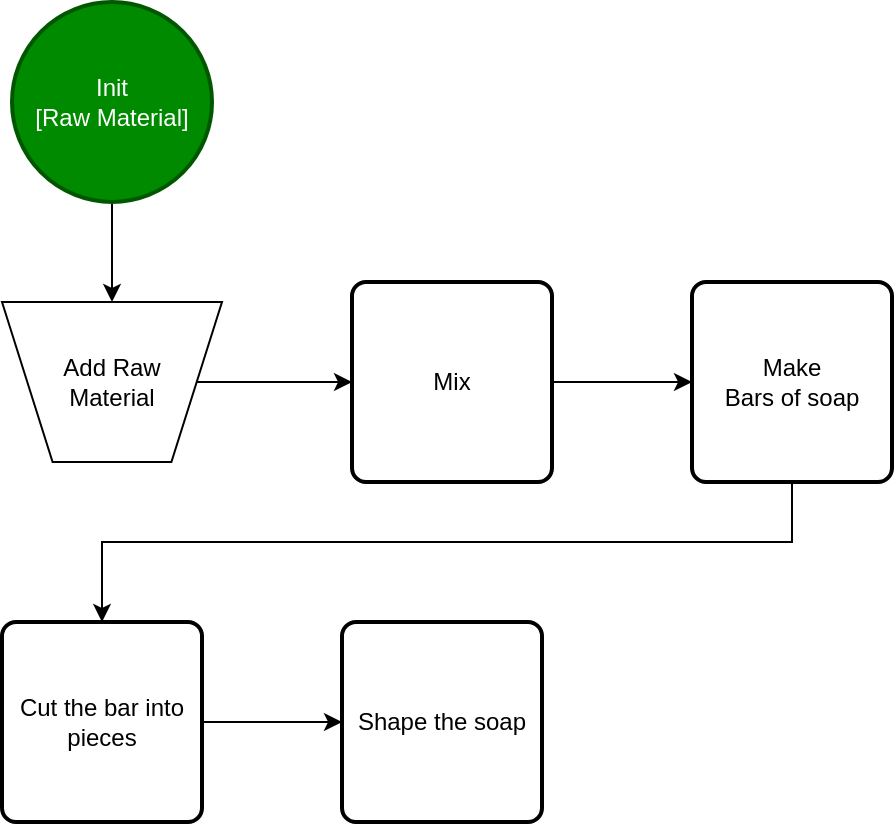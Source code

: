 <mxfile version="21.5.0" type="github" pages="3">
  <diagram name="General_Process" id="p2EKBca3jFjb_jPHsvdk">
    <mxGraphModel dx="818" dy="492" grid="1" gridSize="10" guides="1" tooltips="1" connect="1" arrows="1" fold="1" page="1" pageScale="1" pageWidth="827" pageHeight="1169" math="0" shadow="0">
      <root>
        <mxCell id="0" />
        <mxCell id="1" parent="0" />
        <mxCell id="ktKeQ4ZGZhspn00qjQtq-4" style="edgeStyle=orthogonalEdgeStyle;rounded=0;orthogonalLoop=1;jettySize=auto;html=1;entryX=0.5;entryY=0;entryDx=0;entryDy=0;" edge="1" parent="1" source="ktKeQ4ZGZhspn00qjQtq-1" target="ktKeQ4ZGZhspn00qjQtq-3">
          <mxGeometry relative="1" as="geometry" />
        </mxCell>
        <mxCell id="ktKeQ4ZGZhspn00qjQtq-1" value="Init&lt;br&gt;[Raw Material]" style="strokeWidth=2;html=1;shape=mxgraph.flowchart.start_2;whiteSpace=wrap;fillColor=#008a00;fontColor=#ffffff;strokeColor=#005700;" vertex="1" parent="1">
          <mxGeometry x="165" y="20" width="100" height="100" as="geometry" />
        </mxCell>
        <mxCell id="ktKeQ4ZGZhspn00qjQtq-6" style="edgeStyle=orthogonalEdgeStyle;rounded=0;orthogonalLoop=1;jettySize=auto;html=1;" edge="1" parent="1" source="ktKeQ4ZGZhspn00qjQtq-3" target="ktKeQ4ZGZhspn00qjQtq-5">
          <mxGeometry relative="1" as="geometry" />
        </mxCell>
        <mxCell id="ktKeQ4ZGZhspn00qjQtq-3" value="Add Raw&lt;br&gt;Material" style="verticalLabelPosition=middle;verticalAlign=middle;html=1;shape=trapezoid;perimeter=trapezoidPerimeter;whiteSpace=wrap;size=0.23;arcSize=10;flipV=1;labelPosition=center;align=center;" vertex="1" parent="1">
          <mxGeometry x="160" y="170" width="110" height="80" as="geometry" />
        </mxCell>
        <mxCell id="ktKeQ4ZGZhspn00qjQtq-8" style="edgeStyle=orthogonalEdgeStyle;rounded=0;orthogonalLoop=1;jettySize=auto;html=1;" edge="1" parent="1" source="ktKeQ4ZGZhspn00qjQtq-5" target="ktKeQ4ZGZhspn00qjQtq-7">
          <mxGeometry relative="1" as="geometry" />
        </mxCell>
        <mxCell id="ktKeQ4ZGZhspn00qjQtq-5" value="Mix" style="rounded=1;whiteSpace=wrap;html=1;absoluteArcSize=1;arcSize=14;strokeWidth=2;" vertex="1" parent="1">
          <mxGeometry x="335" y="160" width="100" height="100" as="geometry" />
        </mxCell>
        <mxCell id="ktKeQ4ZGZhspn00qjQtq-10" style="edgeStyle=orthogonalEdgeStyle;rounded=0;orthogonalLoop=1;jettySize=auto;html=1;entryX=0.5;entryY=0;entryDx=0;entryDy=0;" edge="1" parent="1" source="ktKeQ4ZGZhspn00qjQtq-7" target="ktKeQ4ZGZhspn00qjQtq-9">
          <mxGeometry relative="1" as="geometry">
            <Array as="points">
              <mxPoint x="555" y="290" />
              <mxPoint x="210" y="290" />
            </Array>
          </mxGeometry>
        </mxCell>
        <mxCell id="ktKeQ4ZGZhspn00qjQtq-7" value="Make&lt;br&gt;Bars of soap" style="rounded=1;whiteSpace=wrap;html=1;absoluteArcSize=1;arcSize=14;strokeWidth=2;" vertex="1" parent="1">
          <mxGeometry x="505" y="160" width="100" height="100" as="geometry" />
        </mxCell>
        <mxCell id="ktKeQ4ZGZhspn00qjQtq-12" style="edgeStyle=orthogonalEdgeStyle;rounded=0;orthogonalLoop=1;jettySize=auto;html=1;entryX=0;entryY=0.5;entryDx=0;entryDy=0;" edge="1" parent="1" source="ktKeQ4ZGZhspn00qjQtq-9" target="ktKeQ4ZGZhspn00qjQtq-11">
          <mxGeometry relative="1" as="geometry" />
        </mxCell>
        <mxCell id="ktKeQ4ZGZhspn00qjQtq-9" value="Cut the bar into pieces" style="rounded=1;whiteSpace=wrap;html=1;absoluteArcSize=1;arcSize=14;strokeWidth=2;" vertex="1" parent="1">
          <mxGeometry x="160" y="330" width="100" height="100" as="geometry" />
        </mxCell>
        <mxCell id="ktKeQ4ZGZhspn00qjQtq-11" value="Shape the soap" style="rounded=1;whiteSpace=wrap;html=1;absoluteArcSize=1;arcSize=14;strokeWidth=2;" vertex="1" parent="1">
          <mxGeometry x="330" y="330" width="100" height="100" as="geometry" />
        </mxCell>
      </root>
    </mxGraphModel>
  </diagram>
  <diagram id="CJUkQILBHK8X52ML0pvP" name="Mixture_Process">
    <mxGraphModel dx="818" dy="492" grid="1" gridSize="10" guides="1" tooltips="1" connect="1" arrows="1" fold="1" page="1" pageScale="1" pageWidth="827" pageHeight="1169" math="0" shadow="0">
      <root>
        <mxCell id="0" />
        <mxCell id="1" parent="0" />
      </root>
    </mxGraphModel>
  </diagram>
  <diagram id="wQ0uyjCD2YMUPdEgQwBp" name="Página-3">
    <mxGraphModel dx="818" dy="492" grid="1" gridSize="10" guides="1" tooltips="1" connect="1" arrows="1" fold="1" page="1" pageScale="1" pageWidth="827" pageHeight="1169" math="0" shadow="0">
      <root>
        <mxCell id="0" />
        <mxCell id="1" parent="0" />
      </root>
    </mxGraphModel>
  </diagram>
</mxfile>
